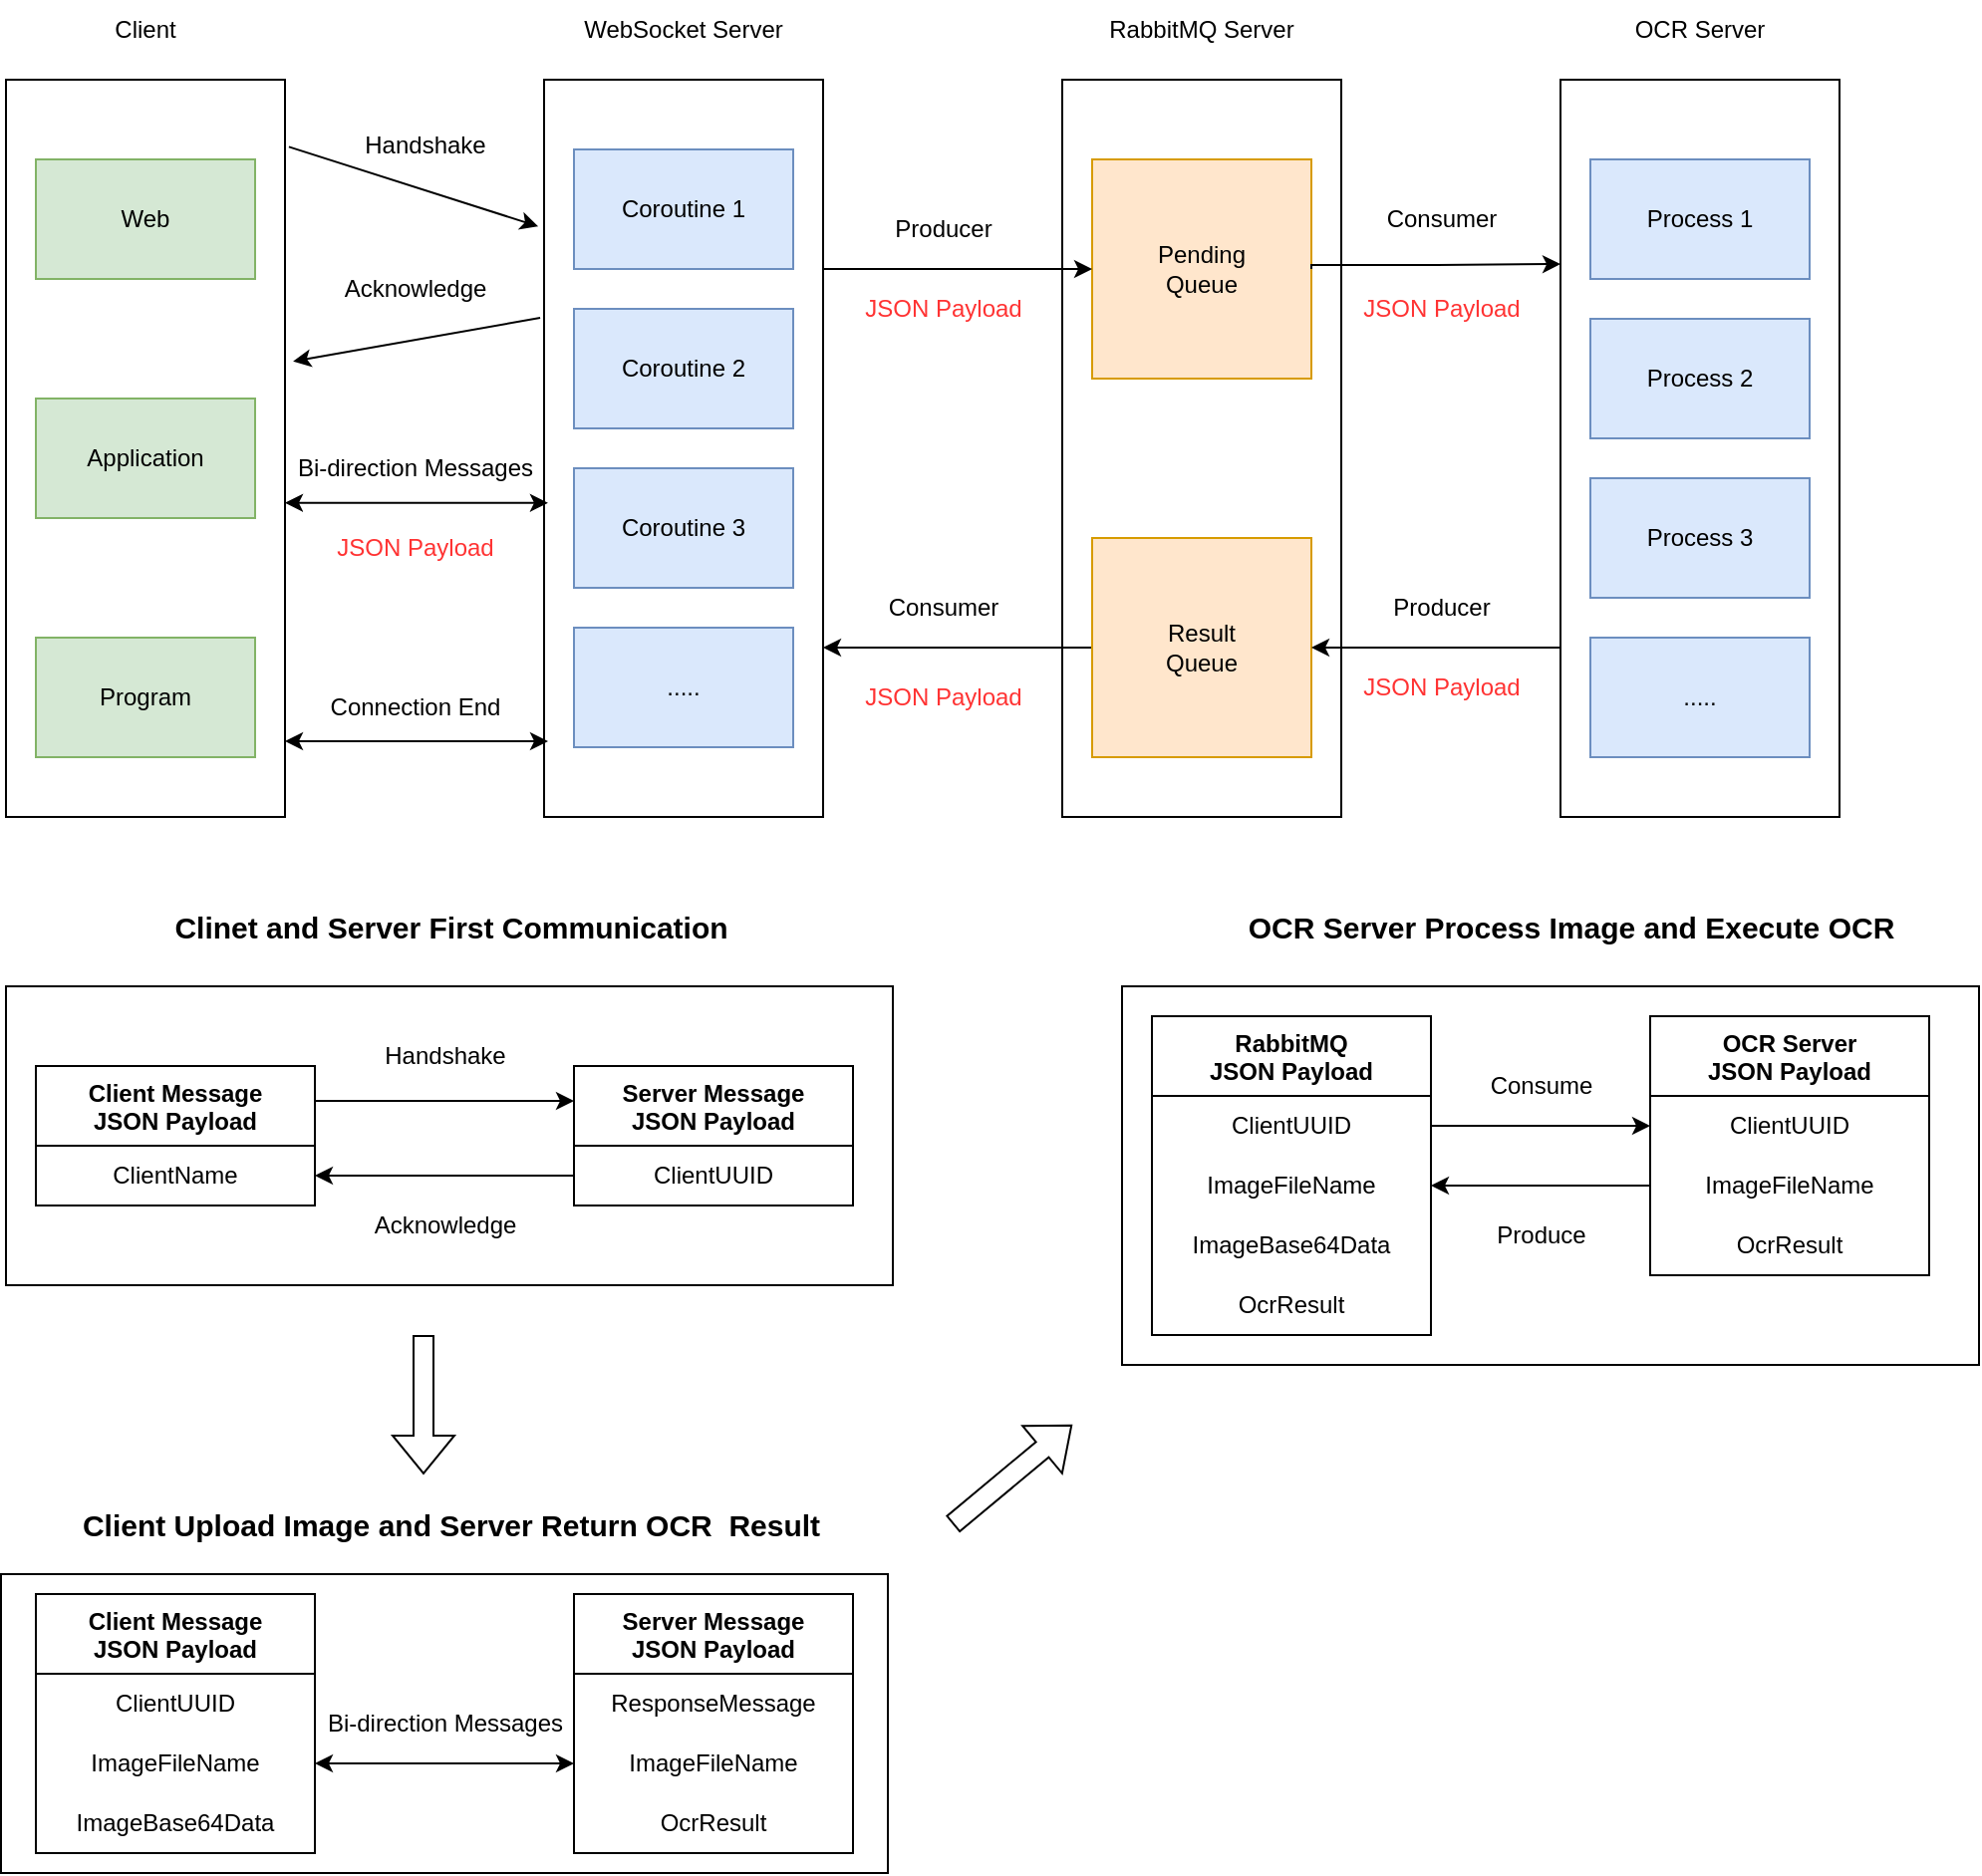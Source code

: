 <mxfile version="21.2.3" type="device">
  <diagram name="第 1 页" id="LXphBNRdYi32Dz727fMi">
    <mxGraphModel dx="1562" dy="837" grid="1" gridSize="10" guides="1" tooltips="1" connect="1" arrows="1" fold="1" page="1" pageScale="1" pageWidth="827" pageHeight="1169" math="0" shadow="0">
      <root>
        <mxCell id="0" />
        <mxCell id="1" parent="0" />
        <mxCell id="KqupfGYwpNCgRnsgn26B-1" value="" style="rounded=0;whiteSpace=wrap;html=1;" parent="1" vertex="1">
          <mxGeometry x="30" y="130" width="140" height="370" as="geometry" />
        </mxCell>
        <mxCell id="KqupfGYwpNCgRnsgn26B-2" value="Web" style="rounded=0;whiteSpace=wrap;html=1;fillColor=#d5e8d4;strokeColor=#82b366;" parent="1" vertex="1">
          <mxGeometry x="45" y="170" width="110" height="60" as="geometry" />
        </mxCell>
        <mxCell id="KqupfGYwpNCgRnsgn26B-5" value="Client" style="text;html=1;strokeColor=none;fillColor=none;align=center;verticalAlign=middle;whiteSpace=wrap;rounded=0;" parent="1" vertex="1">
          <mxGeometry x="70" y="90" width="60" height="30" as="geometry" />
        </mxCell>
        <mxCell id="KqupfGYwpNCgRnsgn26B-6" value="" style="rounded=0;whiteSpace=wrap;html=1;" parent="1" vertex="1">
          <mxGeometry x="300" y="130" width="140" height="370" as="geometry" />
        </mxCell>
        <mxCell id="KqupfGYwpNCgRnsgn26B-7" value="WebSocket Server" style="text;html=1;strokeColor=none;fillColor=none;align=center;verticalAlign=middle;whiteSpace=wrap;rounded=0;" parent="1" vertex="1">
          <mxGeometry x="315" y="90" width="110" height="30" as="geometry" />
        </mxCell>
        <mxCell id="KqupfGYwpNCgRnsgn26B-8" value="" style="endArrow=classic;html=1;rounded=0;exitX=1.014;exitY=0.091;exitDx=0;exitDy=0;exitPerimeter=0;entryX=-0.021;entryY=0.199;entryDx=0;entryDy=0;entryPerimeter=0;" parent="1" source="KqupfGYwpNCgRnsgn26B-1" target="KqupfGYwpNCgRnsgn26B-6" edge="1">
          <mxGeometry width="50" height="50" relative="1" as="geometry">
            <mxPoint x="390" y="330" as="sourcePoint" />
            <mxPoint x="440" y="280" as="targetPoint" />
          </mxGeometry>
        </mxCell>
        <mxCell id="KqupfGYwpNCgRnsgn26B-9" value="Handshake" style="text;html=1;align=center;verticalAlign=middle;resizable=0;points=[];autosize=1;strokeColor=none;fillColor=none;" parent="1" vertex="1">
          <mxGeometry x="200" y="148" width="80" height="30" as="geometry" />
        </mxCell>
        <mxCell id="KqupfGYwpNCgRnsgn26B-10" value="" style="endArrow=classic;html=1;rounded=0;entryX=1.029;entryY=0.382;entryDx=0;entryDy=0;entryPerimeter=0;exitX=-0.014;exitY=0.323;exitDx=0;exitDy=0;exitPerimeter=0;" parent="1" source="KqupfGYwpNCgRnsgn26B-6" target="KqupfGYwpNCgRnsgn26B-1" edge="1">
          <mxGeometry width="50" height="50" relative="1" as="geometry">
            <mxPoint x="390" y="330" as="sourcePoint" />
            <mxPoint x="440" y="280" as="targetPoint" />
          </mxGeometry>
        </mxCell>
        <mxCell id="KqupfGYwpNCgRnsgn26B-11" value="Acknowledge" style="text;html=1;align=center;verticalAlign=middle;resizable=0;points=[];autosize=1;strokeColor=none;fillColor=none;" parent="1" vertex="1">
          <mxGeometry x="190" y="220" width="90" height="30" as="geometry" />
        </mxCell>
        <mxCell id="KqupfGYwpNCgRnsgn26B-14" value="" style="endArrow=classic;startArrow=classic;html=1;rounded=0;exitX=1;exitY=0.574;exitDx=0;exitDy=0;exitPerimeter=0;entryX=0.014;entryY=0.574;entryDx=0;entryDy=0;entryPerimeter=0;" parent="1" source="KqupfGYwpNCgRnsgn26B-1" target="KqupfGYwpNCgRnsgn26B-6" edge="1">
          <mxGeometry width="50" height="50" relative="1" as="geometry">
            <mxPoint x="390" y="330" as="sourcePoint" />
            <mxPoint x="440" y="280" as="targetPoint" />
          </mxGeometry>
        </mxCell>
        <mxCell id="KqupfGYwpNCgRnsgn26B-15" value="Bi-direction Messages" style="text;html=1;align=center;verticalAlign=middle;resizable=0;points=[];autosize=1;strokeColor=none;fillColor=none;" parent="1" vertex="1">
          <mxGeometry x="165" y="310" width="140" height="30" as="geometry" />
        </mxCell>
        <mxCell id="KqupfGYwpNCgRnsgn26B-16" value="" style="endArrow=classic;startArrow=classic;html=1;rounded=0;exitX=1;exitY=0.574;exitDx=0;exitDy=0;exitPerimeter=0;entryX=0.014;entryY=0.574;entryDx=0;entryDy=0;entryPerimeter=0;" parent="1" edge="1">
          <mxGeometry width="50" height="50" relative="1" as="geometry">
            <mxPoint x="170" y="462" as="sourcePoint" />
            <mxPoint x="302" y="462" as="targetPoint" />
          </mxGeometry>
        </mxCell>
        <mxCell id="KqupfGYwpNCgRnsgn26B-17" value="Connection End" style="text;html=1;align=center;verticalAlign=middle;resizable=0;points=[];autosize=1;strokeColor=none;fillColor=none;" parent="1" vertex="1">
          <mxGeometry x="180" y="430" width="110" height="30" as="geometry" />
        </mxCell>
        <mxCell id="KqupfGYwpNCgRnsgn26B-19" value="" style="rounded=0;whiteSpace=wrap;html=1;" parent="1" vertex="1">
          <mxGeometry x="560" y="130" width="140" height="370" as="geometry" />
        </mxCell>
        <mxCell id="KqupfGYwpNCgRnsgn26B-20" value="RabbitMQ Server" style="text;html=1;strokeColor=none;fillColor=none;align=center;verticalAlign=middle;whiteSpace=wrap;rounded=0;" parent="1" vertex="1">
          <mxGeometry x="575" y="90" width="110" height="30" as="geometry" />
        </mxCell>
        <mxCell id="KqupfGYwpNCgRnsgn26B-22" value="Pending&lt;br&gt;Queue" style="rounded=0;whiteSpace=wrap;html=1;fillColor=#ffe6cc;strokeColor=#d79b00;" parent="1" vertex="1">
          <mxGeometry x="575" y="170" width="110" height="110" as="geometry" />
        </mxCell>
        <mxCell id="KqupfGYwpNCgRnsgn26B-25" style="edgeStyle=orthogonalEdgeStyle;rounded=0;orthogonalLoop=1;jettySize=auto;html=1;exitX=0;exitY=0.5;exitDx=0;exitDy=0;" parent="1" source="KqupfGYwpNCgRnsgn26B-23" edge="1">
          <mxGeometry relative="1" as="geometry">
            <mxPoint x="440" y="415" as="targetPoint" />
          </mxGeometry>
        </mxCell>
        <mxCell id="KqupfGYwpNCgRnsgn26B-23" value="Result&lt;br&gt;Queue" style="rounded=0;whiteSpace=wrap;html=1;fillColor=#ffe6cc;strokeColor=#d79b00;" parent="1" vertex="1">
          <mxGeometry x="575" y="360" width="110" height="110" as="geometry" />
        </mxCell>
        <mxCell id="KqupfGYwpNCgRnsgn26B-24" style="edgeStyle=orthogonalEdgeStyle;rounded=0;orthogonalLoop=1;jettySize=auto;html=1;exitX=1;exitY=0.25;exitDx=0;exitDy=0;entryX=0;entryY=0.5;entryDx=0;entryDy=0;" parent="1" source="KqupfGYwpNCgRnsgn26B-6" target="KqupfGYwpNCgRnsgn26B-22" edge="1">
          <mxGeometry relative="1" as="geometry">
            <Array as="points">
              <mxPoint x="440" y="225" />
            </Array>
          </mxGeometry>
        </mxCell>
        <mxCell id="KqupfGYwpNCgRnsgn26B-26" value="&lt;font color=&quot;#ff3333&quot;&gt;JSON Payload&lt;/font&gt;" style="text;html=1;align=center;verticalAlign=middle;resizable=0;points=[];autosize=1;strokeColor=none;fillColor=none;" parent="1" vertex="1">
          <mxGeometry x="185" y="350" width="100" height="30" as="geometry" />
        </mxCell>
        <mxCell id="KqupfGYwpNCgRnsgn26B-28" value="&lt;font color=&quot;#ff3333&quot;&gt;JSON Payload&lt;br&gt;&lt;/font&gt;" style="text;html=1;align=center;verticalAlign=middle;resizable=0;points=[];autosize=1;strokeColor=none;fillColor=none;" parent="1" vertex="1">
          <mxGeometry x="450" y="230" width="100" height="30" as="geometry" />
        </mxCell>
        <mxCell id="KqupfGYwpNCgRnsgn26B-29" value="&lt;font color=&quot;#ff3333&quot;&gt;JSON Payload&lt;/font&gt;" style="text;html=1;align=center;verticalAlign=middle;resizable=0;points=[];autosize=1;strokeColor=none;fillColor=none;" parent="1" vertex="1">
          <mxGeometry x="450" y="425" width="100" height="30" as="geometry" />
        </mxCell>
        <mxCell id="KqupfGYwpNCgRnsgn26B-30" value="Application" style="rounded=0;whiteSpace=wrap;html=1;fillColor=#d5e8d4;strokeColor=#82b366;" parent="1" vertex="1">
          <mxGeometry x="45" y="290" width="110" height="60" as="geometry" />
        </mxCell>
        <mxCell id="KqupfGYwpNCgRnsgn26B-31" value="Program" style="rounded=0;whiteSpace=wrap;html=1;fillColor=#d5e8d4;strokeColor=#82b366;" parent="1" vertex="1">
          <mxGeometry x="45" y="410" width="110" height="60" as="geometry" />
        </mxCell>
        <mxCell id="KqupfGYwpNCgRnsgn26B-32" value="Producer" style="text;html=1;align=center;verticalAlign=middle;resizable=0;points=[];autosize=1;strokeColor=none;fillColor=none;" parent="1" vertex="1">
          <mxGeometry x="465" y="190" width="70" height="30" as="geometry" />
        </mxCell>
        <mxCell id="KqupfGYwpNCgRnsgn26B-33" value="Consumer" style="text;html=1;align=center;verticalAlign=middle;resizable=0;points=[];autosize=1;strokeColor=none;fillColor=none;" parent="1" vertex="1">
          <mxGeometry x="460" y="380" width="80" height="30" as="geometry" />
        </mxCell>
        <mxCell id="PRVAVNiG4iK3DcqKCOQi-12" style="edgeStyle=orthogonalEdgeStyle;rounded=0;orthogonalLoop=1;jettySize=auto;html=1;exitX=1;exitY=0.25;exitDx=0;exitDy=0;entryX=0;entryY=0.25;entryDx=0;entryDy=0;" parent="1" source="KqupfGYwpNCgRnsgn26B-40" target="KqupfGYwpNCgRnsgn26B-43" edge="1">
          <mxGeometry relative="1" as="geometry" />
        </mxCell>
        <mxCell id="KqupfGYwpNCgRnsgn26B-40" value="Client Message&lt;br style=&quot;border-color: var(--border-color);&quot;&gt;JSON Payload" style="swimlane;fontStyle=1;align=center;verticalAlign=top;childLayout=stackLayout;horizontal=1;startSize=40;horizontalStack=0;resizeParent=1;resizeParentMax=0;resizeLast=0;collapsible=0;marginBottom=0;html=1;whiteSpace=wrap;" parent="1" vertex="1">
          <mxGeometry x="45" y="625" width="140" height="70" as="geometry" />
        </mxCell>
        <mxCell id="qoFY-LqlF0WkJDyeRGyF-2" value="ClientName" style="text;html=1;strokeColor=none;fillColor=none;align=center;verticalAlign=middle;spacingLeft=4;spacingRight=4;overflow=hidden;rotatable=0;points=[[0,0.5],[1,0.5]];portConstraint=eastwest;whiteSpace=wrap;" parent="KqupfGYwpNCgRnsgn26B-40" vertex="1">
          <mxGeometry y="40" width="140" height="30" as="geometry" />
        </mxCell>
        <mxCell id="KqupfGYwpNCgRnsgn26B-43" value="Server Message&lt;br style=&quot;border-color: var(--border-color);&quot;&gt;JSON Payload" style="swimlane;fontStyle=1;align=center;verticalAlign=top;childLayout=stackLayout;horizontal=1;startSize=40;horizontalStack=0;resizeParent=1;resizeParentMax=0;resizeLast=0;collapsible=0;marginBottom=0;html=1;whiteSpace=wrap;" parent="1" vertex="1">
          <mxGeometry x="315" y="625" width="140" height="70" as="geometry" />
        </mxCell>
        <mxCell id="KqupfGYwpNCgRnsgn26B-47" value="ClientUUID" style="text;html=1;strokeColor=none;fillColor=none;align=center;verticalAlign=middle;spacingLeft=4;spacingRight=4;overflow=hidden;rotatable=0;points=[[0,0.5],[1,0.5]];portConstraint=eastwest;whiteSpace=wrap;" parent="KqupfGYwpNCgRnsgn26B-43" vertex="1">
          <mxGeometry y="40" width="140" height="30" as="geometry" />
        </mxCell>
        <mxCell id="KqupfGYwpNCgRnsgn26B-48" value="RabbitMQ&lt;br&gt;JSON Payload" style="swimlane;fontStyle=1;align=center;verticalAlign=top;childLayout=stackLayout;horizontal=1;startSize=40;horizontalStack=0;resizeParent=1;resizeParentMax=0;resizeLast=0;collapsible=0;marginBottom=0;html=1;whiteSpace=wrap;" parent="1" vertex="1">
          <mxGeometry x="605" y="600" width="140" height="160" as="geometry" />
        </mxCell>
        <mxCell id="j6kptWZ_kedB2TX_4ibh-8" value="ClientUUID" style="text;html=1;strokeColor=none;fillColor=none;align=center;verticalAlign=middle;spacingLeft=4;spacingRight=4;overflow=hidden;rotatable=0;points=[[0,0.5],[1,0.5]];portConstraint=eastwest;whiteSpace=wrap;" parent="KqupfGYwpNCgRnsgn26B-48" vertex="1">
          <mxGeometry y="40" width="140" height="30" as="geometry" />
        </mxCell>
        <mxCell id="HzzBQW3_Ap6hoxM3S4qQ-1" value="ImageFileName" style="text;html=1;strokeColor=none;fillColor=none;align=center;verticalAlign=middle;spacingLeft=4;spacingRight=4;overflow=hidden;rotatable=0;points=[[0,0.5],[1,0.5]];portConstraint=eastwest;whiteSpace=wrap;" parent="KqupfGYwpNCgRnsgn26B-48" vertex="1">
          <mxGeometry y="70" width="140" height="30" as="geometry" />
        </mxCell>
        <mxCell id="KqupfGYwpNCgRnsgn26B-50" value="ImageBase64Data" style="text;html=1;strokeColor=none;fillColor=none;align=center;verticalAlign=middle;spacingLeft=4;spacingRight=4;overflow=hidden;rotatable=0;points=[[0,0.5],[1,0.5]];portConstraint=eastwest;whiteSpace=wrap;" parent="KqupfGYwpNCgRnsgn26B-48" vertex="1">
          <mxGeometry y="100" width="140" height="30" as="geometry" />
        </mxCell>
        <mxCell id="KqupfGYwpNCgRnsgn26B-51" value="OcrResult" style="text;html=1;strokeColor=none;fillColor=none;align=center;verticalAlign=middle;spacingLeft=4;spacingRight=4;overflow=hidden;rotatable=0;points=[[0,0.5],[1,0.5]];portConstraint=eastwest;whiteSpace=wrap;" parent="KqupfGYwpNCgRnsgn26B-48" vertex="1">
          <mxGeometry y="130" width="140" height="30" as="geometry" />
        </mxCell>
        <mxCell id="KqupfGYwpNCgRnsgn26B-66" style="edgeStyle=orthogonalEdgeStyle;rounded=0;orthogonalLoop=1;jettySize=auto;html=1;exitX=0;exitY=0.75;exitDx=0;exitDy=0;entryX=1;entryY=0.5;entryDx=0;entryDy=0;" parent="1" source="KqupfGYwpNCgRnsgn26B-52" target="KqupfGYwpNCgRnsgn26B-23" edge="1">
          <mxGeometry relative="1" as="geometry">
            <Array as="points">
              <mxPoint x="810" y="415" />
            </Array>
          </mxGeometry>
        </mxCell>
        <mxCell id="KqupfGYwpNCgRnsgn26B-52" value="" style="rounded=0;whiteSpace=wrap;html=1;" parent="1" vertex="1">
          <mxGeometry x="810" y="130" width="140" height="370" as="geometry" />
        </mxCell>
        <mxCell id="KqupfGYwpNCgRnsgn26B-53" value="Process 1" style="rounded=0;whiteSpace=wrap;html=1;fillColor=#dae8fc;strokeColor=#6c8ebf;" parent="1" vertex="1">
          <mxGeometry x="825" y="170" width="110" height="60" as="geometry" />
        </mxCell>
        <mxCell id="KqupfGYwpNCgRnsgn26B-54" value="OCR Server" style="text;html=1;strokeColor=none;fillColor=none;align=center;verticalAlign=middle;whiteSpace=wrap;rounded=0;" parent="1" vertex="1">
          <mxGeometry x="845" y="90" width="70" height="30" as="geometry" />
        </mxCell>
        <mxCell id="KqupfGYwpNCgRnsgn26B-55" value="Process 2" style="rounded=0;whiteSpace=wrap;html=1;fillColor=#dae8fc;strokeColor=#6c8ebf;" parent="1" vertex="1">
          <mxGeometry x="825" y="250" width="110" height="60" as="geometry" />
        </mxCell>
        <mxCell id="KqupfGYwpNCgRnsgn26B-56" value="....." style="rounded=0;whiteSpace=wrap;html=1;fillColor=#dae8fc;strokeColor=#6c8ebf;" parent="1" vertex="1">
          <mxGeometry x="825" y="410" width="110" height="60" as="geometry" />
        </mxCell>
        <mxCell id="KqupfGYwpNCgRnsgn26B-57" value="Process 3" style="rounded=0;whiteSpace=wrap;html=1;fillColor=#dae8fc;strokeColor=#6c8ebf;" parent="1" vertex="1">
          <mxGeometry x="825" y="330" width="110" height="60" as="geometry" />
        </mxCell>
        <mxCell id="KqupfGYwpNCgRnsgn26B-58" value="OCR Server&lt;br&gt;JSON Payload" style="swimlane;fontStyle=1;align=center;verticalAlign=top;childLayout=stackLayout;horizontal=1;startSize=40;horizontalStack=0;resizeParent=1;resizeParentMax=0;resizeLast=0;collapsible=0;marginBottom=0;html=1;whiteSpace=wrap;" parent="1" vertex="1">
          <mxGeometry x="855" y="600" width="140" height="130" as="geometry" />
        </mxCell>
        <mxCell id="j6kptWZ_kedB2TX_4ibh-9" value="ClientUUID" style="text;html=1;strokeColor=none;fillColor=none;align=center;verticalAlign=middle;spacingLeft=4;spacingRight=4;overflow=hidden;rotatable=0;points=[[0,0.5],[1,0.5]];portConstraint=eastwest;whiteSpace=wrap;" parent="KqupfGYwpNCgRnsgn26B-58" vertex="1">
          <mxGeometry y="40" width="140" height="30" as="geometry" />
        </mxCell>
        <mxCell id="HzzBQW3_Ap6hoxM3S4qQ-2" value="ImageFileName" style="text;html=1;strokeColor=none;fillColor=none;align=center;verticalAlign=middle;spacingLeft=4;spacingRight=4;overflow=hidden;rotatable=0;points=[[0,0.5],[1,0.5]];portConstraint=eastwest;whiteSpace=wrap;" parent="KqupfGYwpNCgRnsgn26B-58" vertex="1">
          <mxGeometry y="70" width="140" height="30" as="geometry" />
        </mxCell>
        <mxCell id="KqupfGYwpNCgRnsgn26B-61" value="OcrResult" style="text;html=1;strokeColor=none;fillColor=none;align=center;verticalAlign=middle;spacingLeft=4;spacingRight=4;overflow=hidden;rotatable=0;points=[[0,0.5],[1,0.5]];portConstraint=eastwest;whiteSpace=wrap;" parent="KqupfGYwpNCgRnsgn26B-58" vertex="1">
          <mxGeometry y="100" width="140" height="30" as="geometry" />
        </mxCell>
        <mxCell id="KqupfGYwpNCgRnsgn26B-62" style="edgeStyle=orthogonalEdgeStyle;rounded=0;orthogonalLoop=1;jettySize=auto;html=1;exitX=1;exitY=0.5;exitDx=0;exitDy=0;entryX=0;entryY=0.25;entryDx=0;entryDy=0;" parent="1" source="KqupfGYwpNCgRnsgn26B-22" target="KqupfGYwpNCgRnsgn26B-52" edge="1">
          <mxGeometry relative="1" as="geometry">
            <Array as="points">
              <mxPoint x="685" y="223" />
              <mxPoint x="748" y="223" />
            </Array>
          </mxGeometry>
        </mxCell>
        <mxCell id="KqupfGYwpNCgRnsgn26B-67" value="&lt;font color=&quot;#ff3333&quot;&gt;JSON Payload&lt;/font&gt;" style="text;html=1;align=center;verticalAlign=middle;resizable=0;points=[];autosize=1;strokeColor=none;fillColor=none;" parent="1" vertex="1">
          <mxGeometry x="700" y="230" width="100" height="30" as="geometry" />
        </mxCell>
        <mxCell id="KqupfGYwpNCgRnsgn26B-68" value="Consumer" style="text;html=1;align=center;verticalAlign=middle;resizable=0;points=[];autosize=1;strokeColor=none;fillColor=none;" parent="1" vertex="1">
          <mxGeometry x="710" y="185" width="80" height="30" as="geometry" />
        </mxCell>
        <mxCell id="KqupfGYwpNCgRnsgn26B-69" value="&lt;font color=&quot;#ff3333&quot;&gt;JSON Payload&lt;/font&gt;" style="text;html=1;align=center;verticalAlign=middle;resizable=0;points=[];autosize=1;strokeColor=none;fillColor=none;" parent="1" vertex="1">
          <mxGeometry x="700" y="420" width="100" height="30" as="geometry" />
        </mxCell>
        <mxCell id="KqupfGYwpNCgRnsgn26B-70" value="Producer" style="text;html=1;align=center;verticalAlign=middle;resizable=0;points=[];autosize=1;strokeColor=none;fillColor=none;" parent="1" vertex="1">
          <mxGeometry x="715" y="380" width="70" height="30" as="geometry" />
        </mxCell>
        <mxCell id="j6kptWZ_kedB2TX_4ibh-1" value="Coroutine 1" style="rounded=0;whiteSpace=wrap;html=1;fillColor=#dae8fc;strokeColor=#6c8ebf;" parent="1" vertex="1">
          <mxGeometry x="315" y="165" width="110" height="60" as="geometry" />
        </mxCell>
        <mxCell id="j6kptWZ_kedB2TX_4ibh-2" value="Coroutine 2" style="rounded=0;whiteSpace=wrap;html=1;fillColor=#dae8fc;strokeColor=#6c8ebf;" parent="1" vertex="1">
          <mxGeometry x="315" y="245" width="110" height="60" as="geometry" />
        </mxCell>
        <mxCell id="j6kptWZ_kedB2TX_4ibh-3" value="....." style="rounded=0;whiteSpace=wrap;html=1;fillColor=#dae8fc;strokeColor=#6c8ebf;" parent="1" vertex="1">
          <mxGeometry x="315" y="405" width="110" height="60" as="geometry" />
        </mxCell>
        <mxCell id="j6kptWZ_kedB2TX_4ibh-4" value="Coroutine 3" style="rounded=0;whiteSpace=wrap;html=1;fillColor=#dae8fc;strokeColor=#6c8ebf;" parent="1" vertex="1">
          <mxGeometry x="315" y="325" width="110" height="60" as="geometry" />
        </mxCell>
        <mxCell id="PRVAVNiG4iK3DcqKCOQi-2" value="Client Message&lt;br style=&quot;border-color: var(--border-color);&quot;&gt;JSON Payload" style="swimlane;fontStyle=1;align=center;verticalAlign=top;childLayout=stackLayout;horizontal=1;startSize=40;horizontalStack=0;resizeParent=1;resizeParentMax=0;resizeLast=0;collapsible=0;marginBottom=0;html=1;whiteSpace=wrap;" parent="1" vertex="1">
          <mxGeometry x="45" y="890" width="140" height="130" as="geometry" />
        </mxCell>
        <mxCell id="PRVAVNiG4iK3DcqKCOQi-11" value="ClientUUID" style="text;html=1;strokeColor=none;fillColor=none;align=center;verticalAlign=middle;spacingLeft=4;spacingRight=4;overflow=hidden;rotatable=0;points=[[0,0.5],[1,0.5]];portConstraint=eastwest;whiteSpace=wrap;" parent="PRVAVNiG4iK3DcqKCOQi-2" vertex="1">
          <mxGeometry y="40" width="140" height="30" as="geometry" />
        </mxCell>
        <mxCell id="PRVAVNiG4iK3DcqKCOQi-4" value="ImageFileName" style="text;html=1;strokeColor=none;fillColor=none;align=center;verticalAlign=middle;spacingLeft=4;spacingRight=4;overflow=hidden;rotatable=0;points=[[0,0.5],[1,0.5]];portConstraint=eastwest;whiteSpace=wrap;" parent="PRVAVNiG4iK3DcqKCOQi-2" vertex="1">
          <mxGeometry y="70" width="140" height="30" as="geometry" />
        </mxCell>
        <mxCell id="PRVAVNiG4iK3DcqKCOQi-5" value="ImageBase64Data" style="text;html=1;strokeColor=none;fillColor=none;align=center;verticalAlign=middle;spacingLeft=4;spacingRight=4;overflow=hidden;rotatable=0;points=[[0,0.5],[1,0.5]];portConstraint=eastwest;whiteSpace=wrap;" parent="PRVAVNiG4iK3DcqKCOQi-2" vertex="1">
          <mxGeometry y="100" width="140" height="30" as="geometry" />
        </mxCell>
        <mxCell id="PRVAVNiG4iK3DcqKCOQi-6" value="Server Message&lt;br style=&quot;border-color: var(--border-color);&quot;&gt;JSON Payload" style="swimlane;fontStyle=1;align=center;verticalAlign=top;childLayout=stackLayout;horizontal=1;startSize=40;horizontalStack=0;resizeParent=1;resizeParentMax=0;resizeLast=0;collapsible=0;marginBottom=0;html=1;whiteSpace=wrap;" parent="1" vertex="1">
          <mxGeometry x="315" y="890" width="140" height="130" as="geometry" />
        </mxCell>
        <mxCell id="PRVAVNiG4iK3DcqKCOQi-7" value="ResponseMessage" style="text;html=1;strokeColor=none;fillColor=none;align=center;verticalAlign=middle;spacingLeft=4;spacingRight=4;overflow=hidden;rotatable=0;points=[[0,0.5],[1,0.5]];portConstraint=eastwest;whiteSpace=wrap;" parent="PRVAVNiG4iK3DcqKCOQi-6" vertex="1">
          <mxGeometry y="40" width="140" height="30" as="geometry" />
        </mxCell>
        <mxCell id="PRVAVNiG4iK3DcqKCOQi-8" value="ImageFileName" style="text;html=1;strokeColor=none;fillColor=none;align=center;verticalAlign=middle;spacingLeft=4;spacingRight=4;overflow=hidden;rotatable=0;points=[[0,0.5],[1,0.5]];portConstraint=eastwest;whiteSpace=wrap;" parent="PRVAVNiG4iK3DcqKCOQi-6" vertex="1">
          <mxGeometry y="70" width="140" height="30" as="geometry" />
        </mxCell>
        <mxCell id="PRVAVNiG4iK3DcqKCOQi-9" value="OcrResult" style="text;html=1;strokeColor=none;fillColor=none;align=center;verticalAlign=middle;spacingLeft=4;spacingRight=4;overflow=hidden;rotatable=0;points=[[0,0.5],[1,0.5]];portConstraint=eastwest;whiteSpace=wrap;" parent="PRVAVNiG4iK3DcqKCOQi-6" vertex="1">
          <mxGeometry y="100" width="140" height="30" as="geometry" />
        </mxCell>
        <mxCell id="PRVAVNiG4iK3DcqKCOQi-13" style="edgeStyle=orthogonalEdgeStyle;rounded=0;orthogonalLoop=1;jettySize=auto;html=1;exitX=0;exitY=0.5;exitDx=0;exitDy=0;" parent="1" source="KqupfGYwpNCgRnsgn26B-47" target="qoFY-LqlF0WkJDyeRGyF-2" edge="1">
          <mxGeometry relative="1" as="geometry" />
        </mxCell>
        <mxCell id="PRVAVNiG4iK3DcqKCOQi-14" value="Handshake" style="text;html=1;align=center;verticalAlign=middle;resizable=0;points=[];autosize=1;strokeColor=none;fillColor=none;" parent="1" vertex="1">
          <mxGeometry x="210" y="605" width="80" height="30" as="geometry" />
        </mxCell>
        <mxCell id="PRVAVNiG4iK3DcqKCOQi-15" value="Acknowledge" style="text;html=1;align=center;verticalAlign=middle;resizable=0;points=[];autosize=1;strokeColor=none;fillColor=none;" parent="1" vertex="1">
          <mxGeometry x="205" y="690" width="90" height="30" as="geometry" />
        </mxCell>
        <mxCell id="PRVAVNiG4iK3DcqKCOQi-16" style="edgeStyle=orthogonalEdgeStyle;rounded=0;orthogonalLoop=1;jettySize=auto;html=1;exitX=1;exitY=0.5;exitDx=0;exitDy=0;entryX=0;entryY=0.5;entryDx=0;entryDy=0;startArrow=classic;startFill=1;" parent="1" source="PRVAVNiG4iK3DcqKCOQi-4" target="PRVAVNiG4iK3DcqKCOQi-8" edge="1">
          <mxGeometry relative="1" as="geometry" />
        </mxCell>
        <mxCell id="PRVAVNiG4iK3DcqKCOQi-17" value="Bi-direction Messages" style="text;html=1;align=center;verticalAlign=middle;resizable=0;points=[];autosize=1;strokeColor=none;fillColor=none;" parent="1" vertex="1">
          <mxGeometry x="180" y="940" width="140" height="30" as="geometry" />
        </mxCell>
        <mxCell id="HzzBQW3_Ap6hoxM3S4qQ-3" style="edgeStyle=orthogonalEdgeStyle;rounded=0;orthogonalLoop=1;jettySize=auto;html=1;entryX=0;entryY=0.5;entryDx=0;entryDy=0;" parent="1" source="j6kptWZ_kedB2TX_4ibh-8" target="j6kptWZ_kedB2TX_4ibh-9" edge="1">
          <mxGeometry relative="1" as="geometry" />
        </mxCell>
        <mxCell id="HzzBQW3_Ap6hoxM3S4qQ-4" style="edgeStyle=orthogonalEdgeStyle;rounded=0;orthogonalLoop=1;jettySize=auto;html=1;exitX=0;exitY=0.5;exitDx=0;exitDy=0;entryX=1;entryY=0.5;entryDx=0;entryDy=0;" parent="1" source="HzzBQW3_Ap6hoxM3S4qQ-2" target="HzzBQW3_Ap6hoxM3S4qQ-1" edge="1">
          <mxGeometry relative="1" as="geometry" />
        </mxCell>
        <mxCell id="HzzBQW3_Ap6hoxM3S4qQ-5" value="Consume" style="text;html=1;align=center;verticalAlign=middle;resizable=0;points=[];autosize=1;strokeColor=none;fillColor=none;" parent="1" vertex="1">
          <mxGeometry x="765" y="620" width="70" height="30" as="geometry" />
        </mxCell>
        <mxCell id="HzzBQW3_Ap6hoxM3S4qQ-6" value="Produce" style="text;html=1;align=center;verticalAlign=middle;resizable=0;points=[];autosize=1;strokeColor=none;fillColor=none;" parent="1" vertex="1">
          <mxGeometry x="765" y="695" width="70" height="30" as="geometry" />
        </mxCell>
        <mxCell id="99HaWsGdwvyVWMwJlH4X-2" value="" style="shape=flexArrow;endArrow=classic;html=1;rounded=0;" edge="1" parent="1">
          <mxGeometry width="50" height="50" relative="1" as="geometry">
            <mxPoint x="239.5" y="760" as="sourcePoint" />
            <mxPoint x="239.5" y="830" as="targetPoint" />
          </mxGeometry>
        </mxCell>
        <mxCell id="99HaWsGdwvyVWMwJlH4X-3" value="" style="shape=flexArrow;endArrow=classic;html=1;rounded=0;" edge="1" parent="1">
          <mxGeometry width="50" height="50" relative="1" as="geometry">
            <mxPoint x="505" y="855" as="sourcePoint" />
            <mxPoint x="565" y="805" as="targetPoint" />
          </mxGeometry>
        </mxCell>
        <mxCell id="99HaWsGdwvyVWMwJlH4X-4" value="" style="rounded=0;whiteSpace=wrap;html=1;fillColor=none;" vertex="1" parent="1">
          <mxGeometry x="30" y="585" width="445" height="150" as="geometry" />
        </mxCell>
        <mxCell id="99HaWsGdwvyVWMwJlH4X-5" value="" style="rounded=0;whiteSpace=wrap;html=1;fillColor=none;" vertex="1" parent="1">
          <mxGeometry x="27.5" y="880" width="445" height="150" as="geometry" />
        </mxCell>
        <mxCell id="99HaWsGdwvyVWMwJlH4X-6" value="" style="rounded=0;whiteSpace=wrap;html=1;fillColor=none;" vertex="1" parent="1">
          <mxGeometry x="590" y="585" width="430" height="190" as="geometry" />
        </mxCell>
        <mxCell id="99HaWsGdwvyVWMwJlH4X-9" value="&lt;font style=&quot;font-size: 15px;&quot;&gt;&lt;b&gt;Clinet and Server First Communication&lt;/b&gt;&lt;/font&gt;" style="text;html=1;align=center;verticalAlign=middle;resizable=0;points=[];autosize=1;strokeColor=none;fillColor=none;" vertex="1" parent="1">
          <mxGeometry x="102.5" y="540" width="300" height="30" as="geometry" />
        </mxCell>
        <mxCell id="99HaWsGdwvyVWMwJlH4X-10" value="&lt;font style=&quot;font-size: 15px;&quot;&gt;&lt;b&gt;Client Upload Image and Server Return OCR&amp;nbsp; Result&lt;/b&gt;&lt;/font&gt;" style="text;html=1;align=center;verticalAlign=middle;resizable=0;points=[];autosize=1;strokeColor=none;fillColor=none;" vertex="1" parent="1">
          <mxGeometry x="57.5" y="840" width="390" height="30" as="geometry" />
        </mxCell>
        <mxCell id="99HaWsGdwvyVWMwJlH4X-11" value="&lt;font style=&quot;font-size: 15px;&quot;&gt;&lt;b&gt;OCR Server Process Image and Execute OCR&lt;/b&gt;&lt;/font&gt;" style="text;html=1;align=center;verticalAlign=middle;resizable=0;points=[];autosize=1;strokeColor=none;fillColor=none;" vertex="1" parent="1">
          <mxGeometry x="640" y="540" width="350" height="30" as="geometry" />
        </mxCell>
      </root>
    </mxGraphModel>
  </diagram>
</mxfile>

